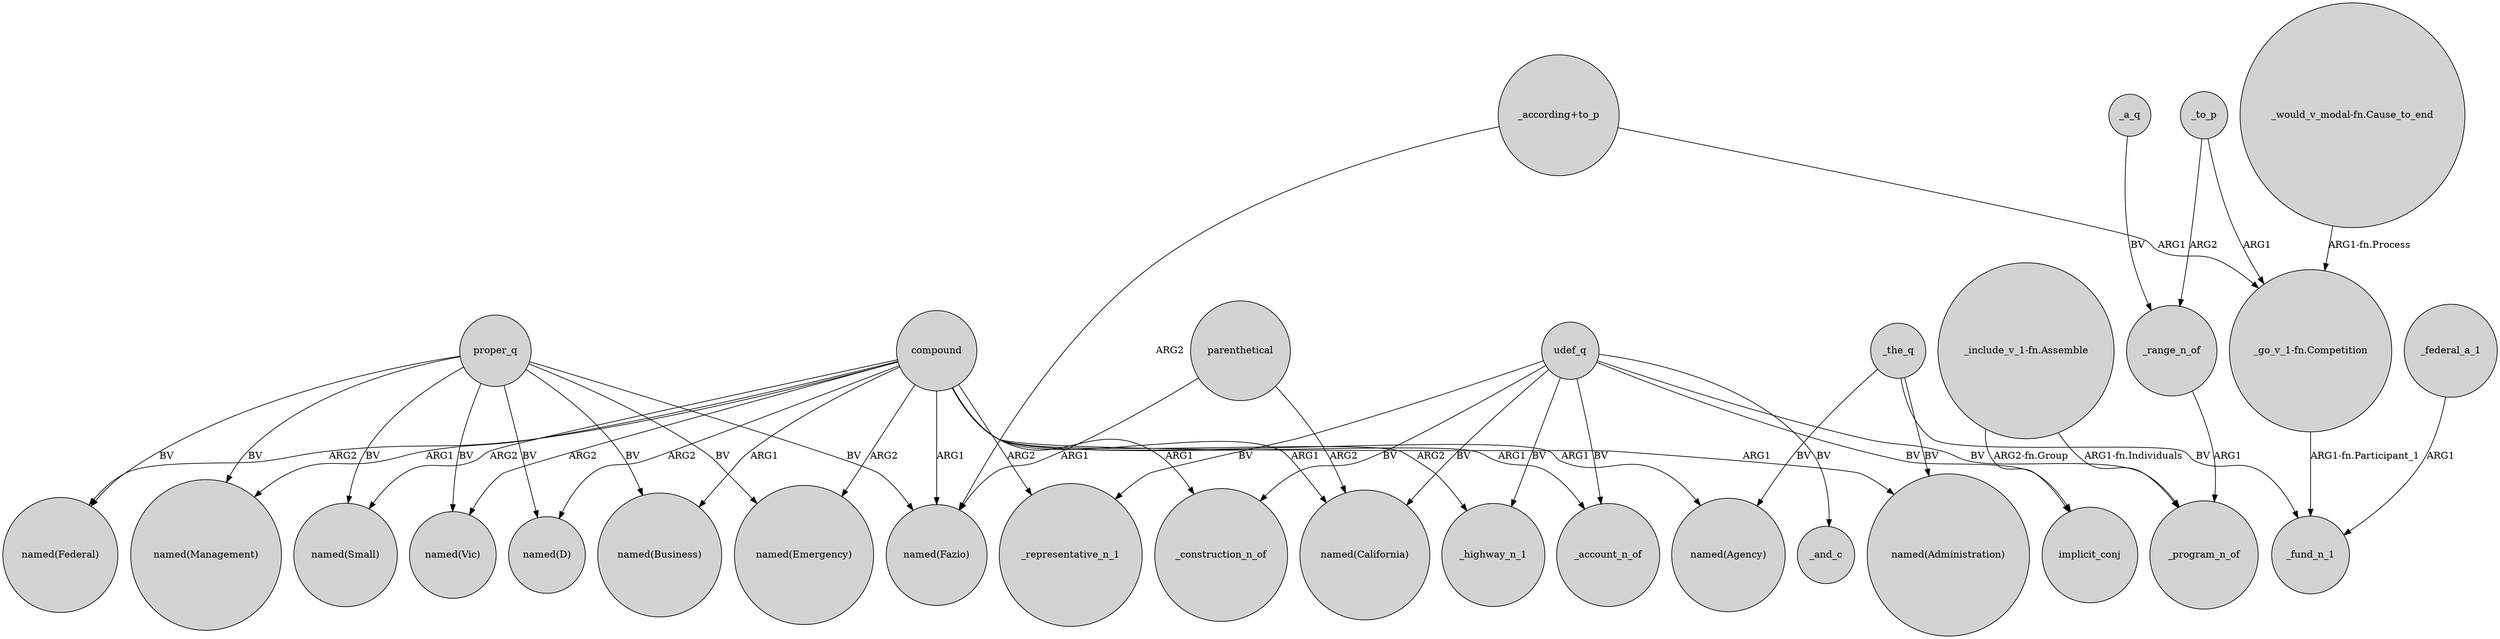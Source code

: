 digraph {
	node [shape=circle style=filled]
	proper_q -> "named(Business)" [label=BV]
	"_include_v_1-fn.Assemble" -> implicit_conj [label="ARG2-fn.Group"]
	compound -> "named(Fazio)" [label=ARG1]
	compound -> "named(Small)" [label=ARG2]
	udef_q -> _highway_n_1 [label=BV]
	_to_p -> _range_n_of [label=ARG2]
	proper_q -> "named(Fazio)" [label=BV]
	parenthetical -> "named(Fazio)" [label=ARG1]
	"_go_v_1-fn.Competition" -> _fund_n_1 [label="ARG1-fn.Participant_1"]
	_the_q -> "named(Agency)" [label=BV]
	_the_q -> _fund_n_1 [label=BV]
	_range_n_of -> _program_n_of [label=ARG1]
	"_would_v_modal-fn.Cause_to_end" -> "_go_v_1-fn.Competition" [label="ARG1-fn.Process"]
	proper_q -> "named(Vic)" [label=BV]
	compound -> "named(D)" [label=ARG2]
	compound -> _highway_n_1 [label=ARG2]
	proper_q -> "named(Emergency)" [label=BV]
	compound -> "named(Management)" [label=ARG1]
	_federal_a_1 -> _fund_n_1 [label=ARG1]
	compound -> "named(Federal)" [label=ARG2]
	udef_q -> _account_n_of [label=BV]
	parenthetical -> "named(California)" [label=ARG2]
	proper_q -> "named(Management)" [label=BV]
	udef_q -> _and_c [label=BV]
	proper_q -> "named(Federal)" [label=BV]
	udef_q -> _program_n_of [label=BV]
	udef_q -> "named(California)" [label=BV]
	proper_q -> "named(D)" [label=BV]
	"_include_v_1-fn.Assemble" -> _program_n_of [label="ARG1-fn.Individuals"]
	compound -> "named(Vic)" [label=ARG2]
	"_according+to_p" -> "named(Fazio)" [label=ARG2]
	compound -> "named(Agency)" [label=ARG1]
	compound -> "named(Administration)" [label=ARG1]
	udef_q -> _representative_n_1 [label=BV]
	compound -> _construction_n_of [label=ARG1]
	_to_p -> "_go_v_1-fn.Competition" [label=ARG1]
	compound -> "named(Emergency)" [label=ARG2]
	compound -> "named(California)" [label=ARG1]
	compound -> "named(Business)" [label=ARG1]
	_a_q -> _range_n_of [label=BV]
	udef_q -> _construction_n_of [label=BV]
	compound -> _account_n_of [label=ARG1]
	_the_q -> "named(Administration)" [label=BV]
	udef_q -> implicit_conj [label=BV]
	compound -> _representative_n_1 [label=ARG2]
	proper_q -> "named(Small)" [label=BV]
	"_according+to_p" -> "_go_v_1-fn.Competition" [label=ARG1]
}
